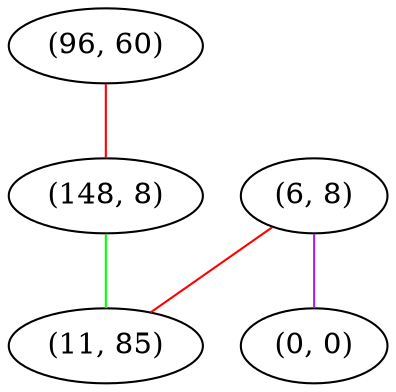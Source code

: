 graph "" {
"(96, 60)";
"(148, 8)";
"(6, 8)";
"(0, 0)";
"(11, 85)";
"(96, 60)" -- "(148, 8)"  [color=red, key=0, weight=1];
"(148, 8)" -- "(11, 85)"  [color=green, key=0, weight=2];
"(6, 8)" -- "(0, 0)"  [color=purple, key=0, weight=4];
"(6, 8)" -- "(11, 85)"  [color=red, key=0, weight=1];
}
